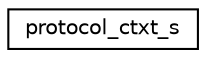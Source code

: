 digraph "Graphical Class Hierarchy"
{
 // LATEX_PDF_SIZE
  edge [fontname="Helvetica",fontsize="10",labelfontname="Helvetica",labelfontsize="10"];
  node [fontname="Helvetica",fontsize="10",shape=record];
  rankdir="LR";
  Node0 [label="protocol_ctxt_s",height=0.2,width=0.4,color="black", fillcolor="white", style="filled",URL="$structprotocol__ctxt__s.html",tooltip=" "];
}
